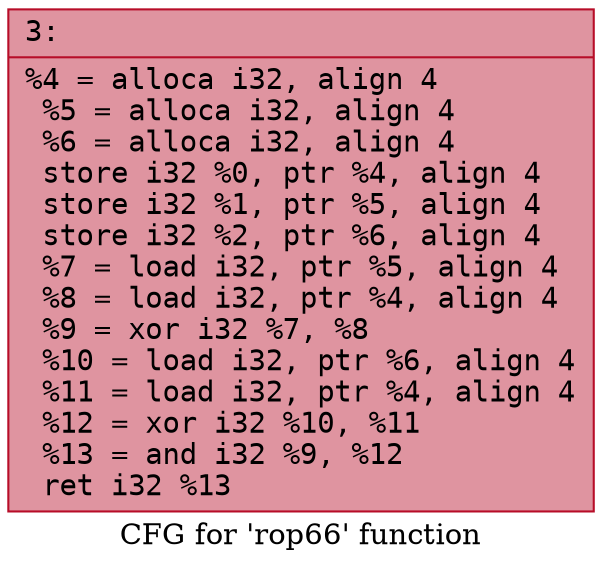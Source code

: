 digraph "CFG for 'rop66' function" {
	label="CFG for 'rop66' function";

	Node0x6000015c7340 [shape=record,color="#b70d28ff", style=filled, fillcolor="#b70d2870" fontname="Courier",label="{3:\l|  %4 = alloca i32, align 4\l  %5 = alloca i32, align 4\l  %6 = alloca i32, align 4\l  store i32 %0, ptr %4, align 4\l  store i32 %1, ptr %5, align 4\l  store i32 %2, ptr %6, align 4\l  %7 = load i32, ptr %5, align 4\l  %8 = load i32, ptr %4, align 4\l  %9 = xor i32 %7, %8\l  %10 = load i32, ptr %6, align 4\l  %11 = load i32, ptr %4, align 4\l  %12 = xor i32 %10, %11\l  %13 = and i32 %9, %12\l  ret i32 %13\l}"];
}
